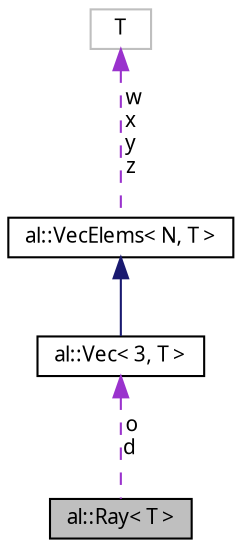 digraph "al::Ray&lt; T &gt;"
{
 // LATEX_PDF_SIZE
  bgcolor="transparent";
  edge [fontname="FreeSans.ttf",fontsize="10",labelfontname="FreeSans.ttf",labelfontsize="10"];
  node [fontname="FreeSans.ttf",fontsize="10",shape=record];
  Node1 [label="al::Ray\< T \>",height=0.2,width=0.4,color="black", fillcolor="grey75", style="filled", fontcolor="black",tooltip=" "];
  Node2 -> Node1 [dir="back",color="darkorchid3",fontsize="10",style="dashed",label=" o\nd" ,fontname="FreeSans.ttf"];
  Node2 [label="al::Vec\< 3, T \>",height=0.2,width=0.4,color="black",URL="$classal_1_1_vec.html",tooltip=" "];
  Node3 -> Node2 [dir="back",color="midnightblue",fontsize="10",style="solid",fontname="FreeSans.ttf"];
  Node3 [label="al::VecElems\< N, T \>",height=0.2,width=0.4,color="black",URL="$structal_1_1_vec_elems.html",tooltip=" "];
  Node4 -> Node3 [dir="back",color="darkorchid3",fontsize="10",style="dashed",label=" w\nx\ny\nz" ,fontname="FreeSans.ttf"];
  Node4 [label="T",height=0.2,width=0.4,color="grey75",tooltip=" "];
}
